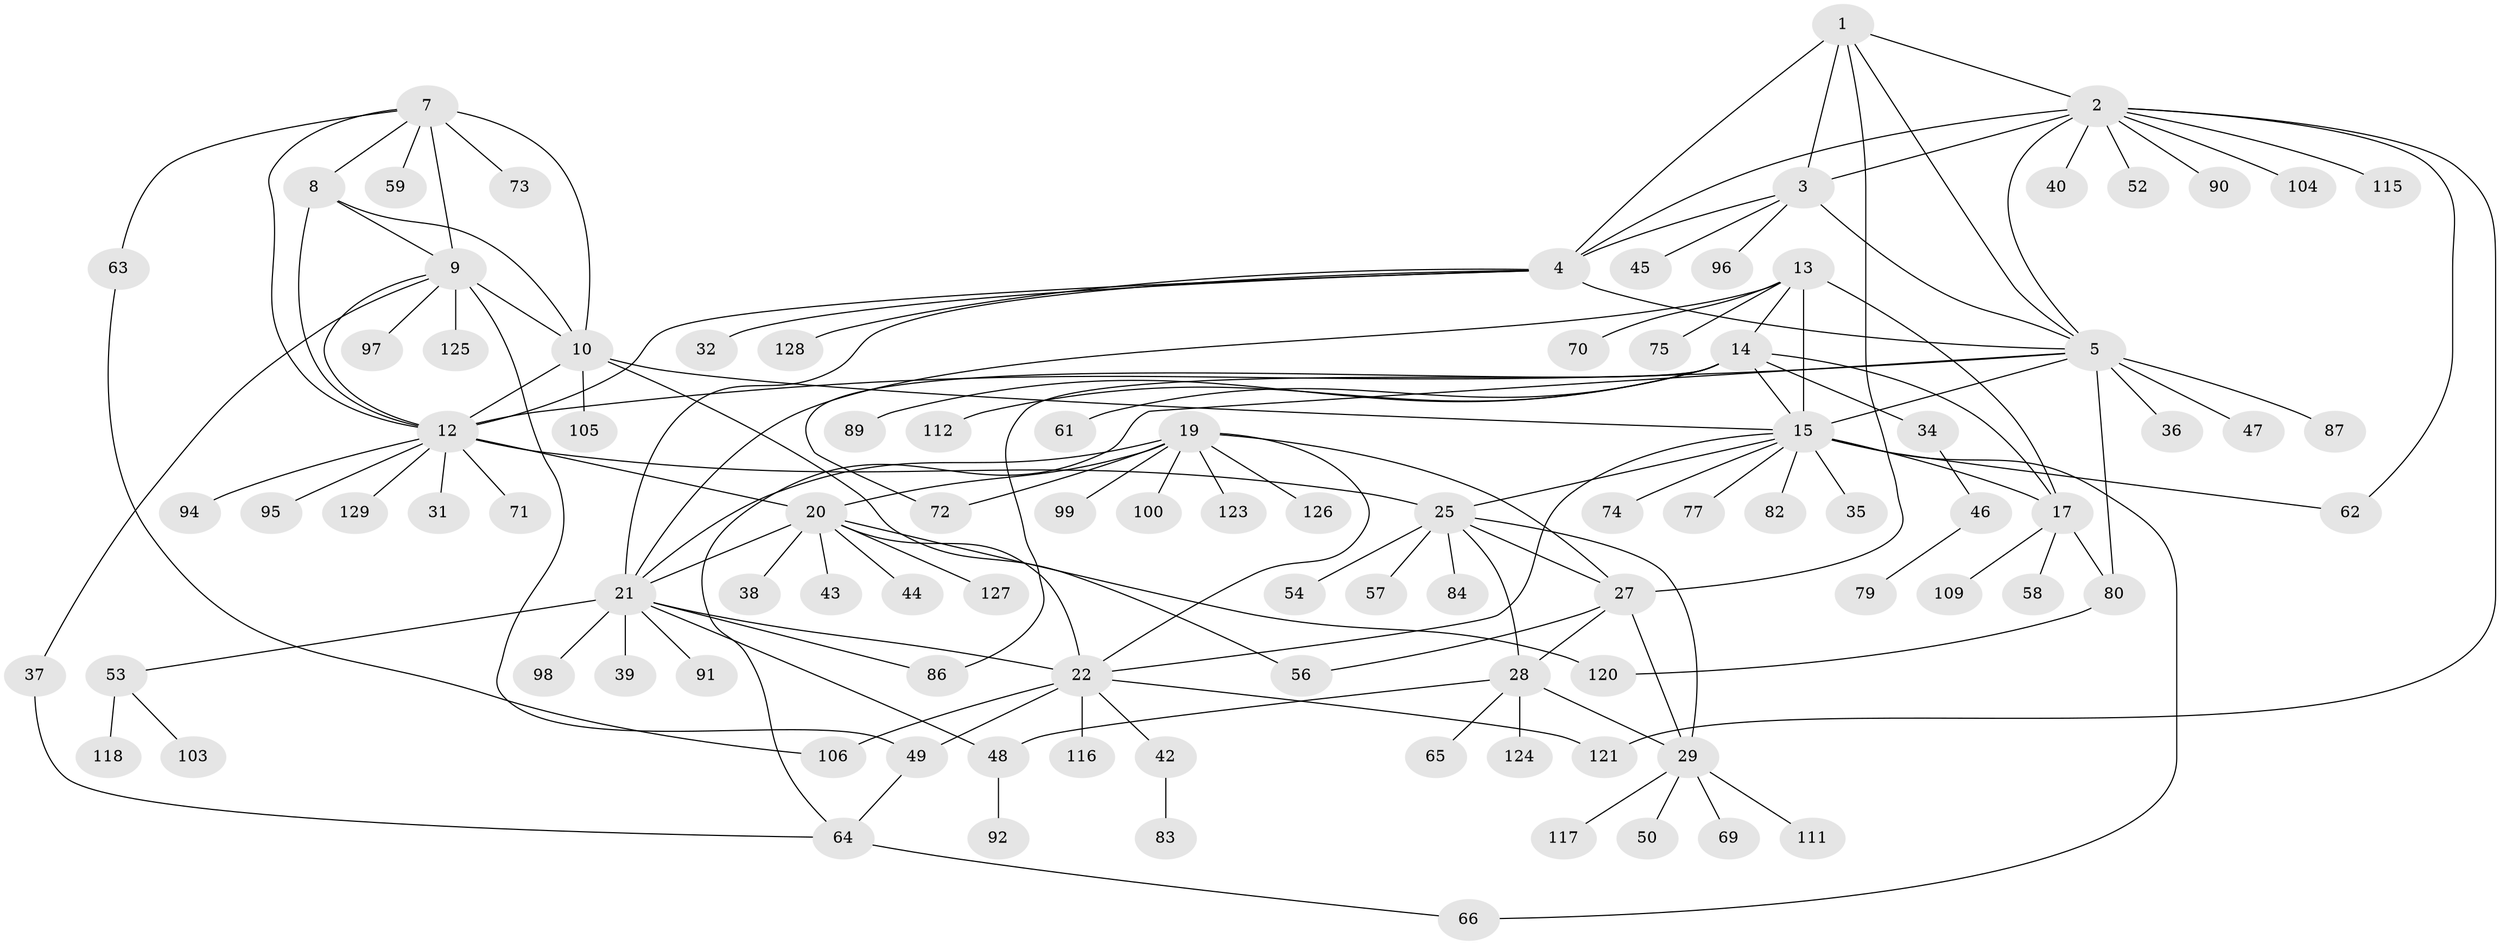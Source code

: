 // Generated by graph-tools (version 1.1) at 2025/52/02/27/25 19:52:20]
// undirected, 99 vertices, 140 edges
graph export_dot {
graph [start="1"]
  node [color=gray90,style=filled];
  1;
  2 [super="+33"];
  3 [super="+6"];
  4 [super="+110"];
  5 [super="+93"];
  7 [super="+107"];
  8;
  9 [super="+85"];
  10 [super="+11"];
  12 [super="+68"];
  13 [super="+51"];
  14 [super="+101"];
  15 [super="+16"];
  17 [super="+18"];
  19 [super="+24"];
  20 [super="+55"];
  21 [super="+23"];
  22 [super="+41"];
  25 [super="+26"];
  27 [super="+108"];
  28 [super="+30"];
  29 [super="+119"];
  31 [super="+102"];
  32;
  34;
  35;
  36;
  37 [super="+76"];
  38;
  39 [super="+114"];
  40;
  42;
  43;
  44;
  45;
  46;
  47;
  48;
  49;
  50;
  52 [super="+78"];
  53 [super="+67"];
  54 [super="+88"];
  56;
  57;
  58;
  59 [super="+60"];
  61;
  62 [super="+81"];
  63;
  64 [super="+113"];
  65;
  66;
  69;
  70;
  71;
  72;
  73;
  74;
  75;
  77;
  79;
  80 [super="+122"];
  82;
  83;
  84;
  86;
  87;
  89;
  90;
  91;
  92;
  94;
  95;
  96;
  97;
  98;
  99;
  100;
  103;
  104;
  105;
  106;
  109;
  111;
  112;
  115;
  116;
  117;
  118;
  120;
  121;
  123;
  124;
  125;
  126;
  127;
  128;
  129;
  1 -- 2;
  1 -- 3 [weight=2];
  1 -- 4;
  1 -- 5;
  1 -- 27;
  2 -- 3 [weight=2];
  2 -- 4;
  2 -- 5;
  2 -- 40;
  2 -- 52;
  2 -- 62;
  2 -- 90;
  2 -- 104;
  2 -- 115;
  2 -- 121;
  3 -- 4 [weight=2];
  3 -- 5 [weight=2];
  3 -- 96;
  3 -- 45;
  4 -- 5;
  4 -- 12;
  4 -- 32;
  4 -- 128;
  4 -- 21;
  5 -- 15;
  5 -- 36;
  5 -- 47;
  5 -- 64;
  5 -- 80;
  5 -- 87;
  5 -- 12;
  7 -- 8;
  7 -- 9;
  7 -- 10 [weight=2];
  7 -- 12;
  7 -- 59;
  7 -- 63;
  7 -- 73;
  8 -- 9;
  8 -- 10 [weight=2];
  8 -- 12;
  9 -- 10 [weight=2];
  9 -- 12;
  9 -- 37;
  9 -- 49;
  9 -- 97;
  9 -- 125;
  10 -- 12 [weight=2];
  10 -- 15;
  10 -- 105;
  10 -- 56;
  12 -- 20;
  12 -- 25;
  12 -- 31;
  12 -- 94;
  12 -- 95;
  12 -- 129;
  12 -- 71;
  13 -- 14;
  13 -- 15 [weight=2];
  13 -- 17 [weight=2];
  13 -- 21;
  13 -- 70;
  13 -- 75;
  14 -- 15 [weight=2];
  14 -- 17 [weight=2];
  14 -- 34;
  14 -- 61;
  14 -- 72;
  14 -- 86;
  14 -- 89;
  14 -- 112;
  15 -- 17 [weight=4];
  15 -- 35;
  15 -- 62;
  15 -- 66;
  15 -- 74;
  15 -- 77;
  15 -- 82;
  15 -- 22;
  15 -- 25;
  17 -- 58;
  17 -- 80;
  17 -- 109;
  19 -- 20 [weight=2];
  19 -- 21 [weight=4];
  19 -- 22 [weight=2];
  19 -- 27;
  19 -- 72;
  19 -- 100;
  19 -- 123;
  19 -- 99;
  19 -- 126;
  20 -- 21 [weight=2];
  20 -- 22;
  20 -- 38;
  20 -- 43;
  20 -- 44;
  20 -- 120;
  20 -- 127;
  21 -- 22 [weight=2];
  21 -- 39;
  21 -- 48;
  21 -- 86;
  21 -- 98;
  21 -- 53;
  21 -- 91;
  22 -- 42;
  22 -- 49;
  22 -- 116;
  22 -- 121;
  22 -- 106;
  25 -- 27 [weight=2];
  25 -- 28 [weight=4];
  25 -- 29 [weight=2];
  25 -- 54;
  25 -- 57;
  25 -- 84;
  27 -- 28 [weight=2];
  27 -- 29;
  27 -- 56;
  28 -- 29 [weight=2];
  28 -- 124;
  28 -- 48;
  28 -- 65;
  29 -- 50;
  29 -- 69;
  29 -- 111;
  29 -- 117;
  34 -- 46;
  37 -- 64;
  42 -- 83;
  46 -- 79;
  48 -- 92;
  49 -- 64;
  53 -- 103;
  53 -- 118;
  63 -- 106;
  64 -- 66;
  80 -- 120;
}
